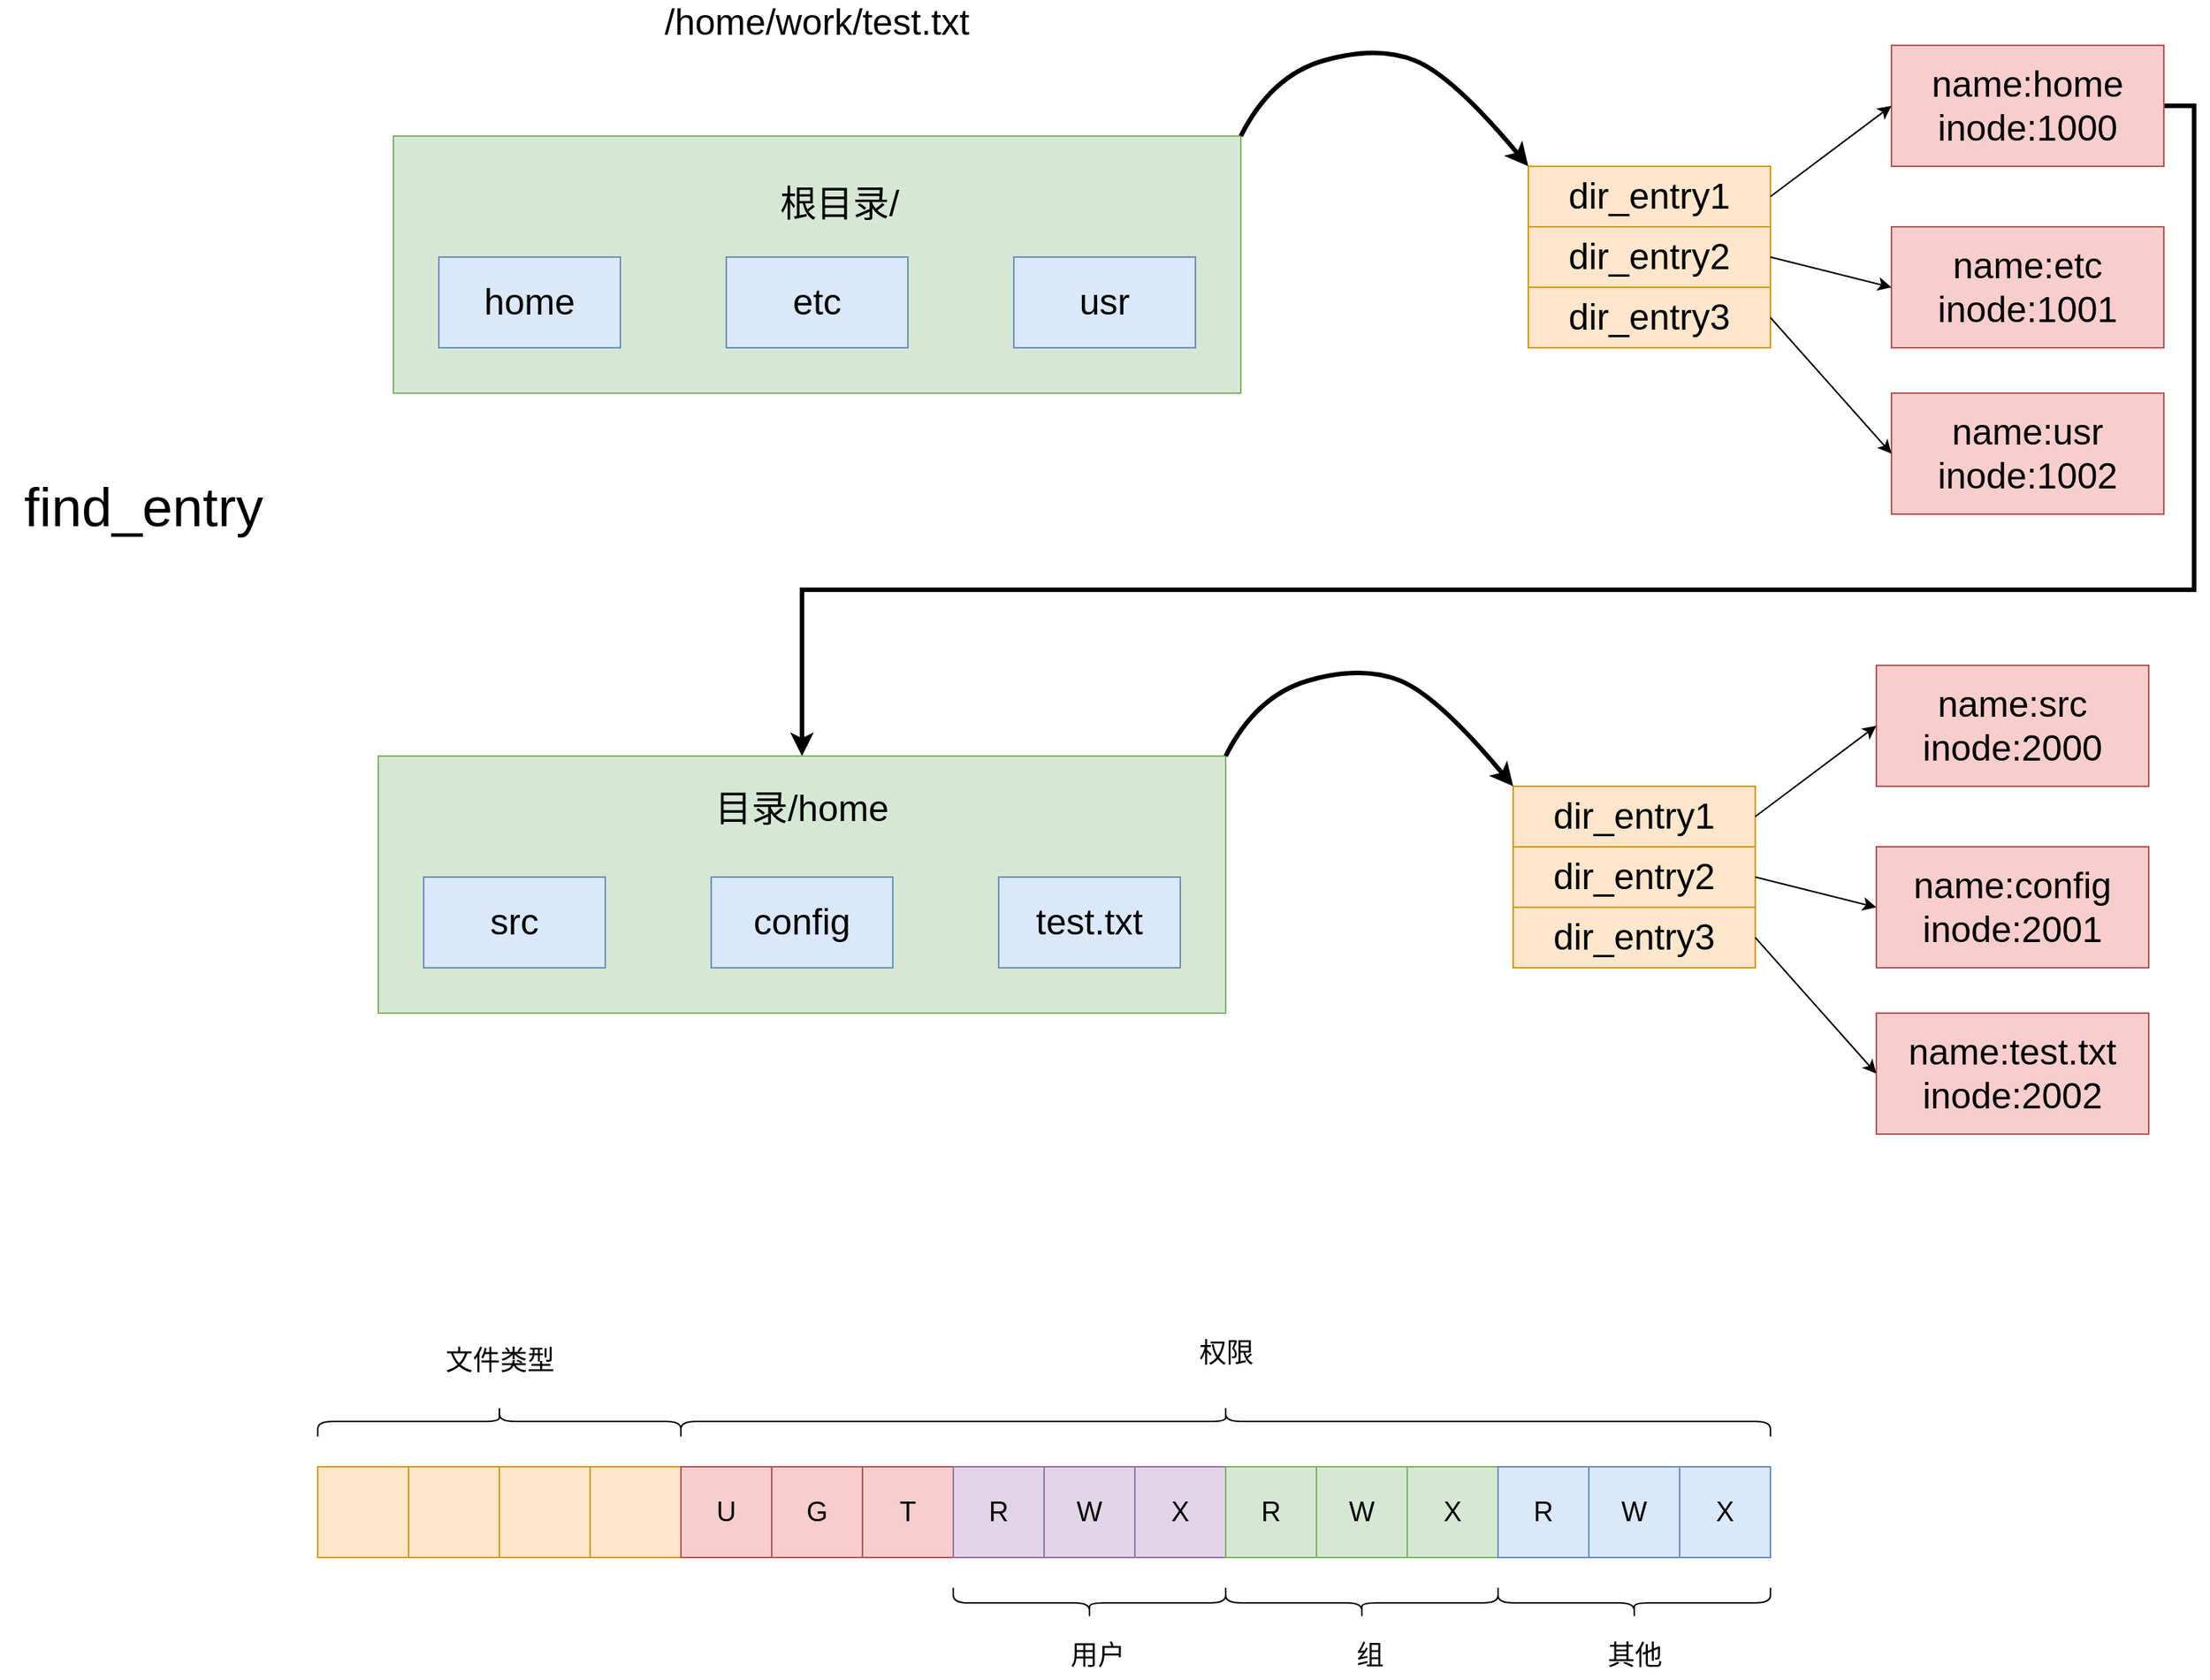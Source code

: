 <mxfile version="16.1.2" type="device"><diagram name="第 1 页" id="XlCl0uTIScxlpODe1PAd"><mxGraphModel dx="2254" dy="880" grid="1" gridSize="10" guides="1" tooltips="1" connect="1" arrows="1" fold="1" page="1" pageScale="1" pageWidth="827" pageHeight="1169" math="0" shadow="0"><root><mxCell id="0"/><mxCell id="1" parent="0"/><mxCell id="GJMGzAPdCmJePKRzArJJ-2" value="&lt;font style=&quot;font-size: 24px;&quot;&gt;/home/work/test.txt&lt;/font&gt;" style="text;strokeColor=none;align=center;fillColor=none;html=1;verticalAlign=middle;whiteSpace=wrap;rounded=0;" parent="1" vertex="1"><mxGeometry x="185" y="170" width="290" height="30" as="geometry"/></mxCell><mxCell id="GJMGzAPdCmJePKRzArJJ-4" value="" style="rounded=0;whiteSpace=wrap;html=1;fontSize=24;fillColor=#d5e8d4;strokeColor=#82b366;" parent="1" vertex="1"><mxGeometry x="50" y="260" width="560" height="170" as="geometry"/></mxCell><mxCell id="GJMGzAPdCmJePKRzArJJ-5" value="home" style="rounded=0;whiteSpace=wrap;html=1;fontSize=24;fillColor=#dae8fc;strokeColor=#6c8ebf;" parent="1" vertex="1"><mxGeometry x="80" y="340" width="120" height="60" as="geometry"/></mxCell><mxCell id="GJMGzAPdCmJePKRzArJJ-6" value="etc" style="rounded=0;whiteSpace=wrap;html=1;fontSize=24;fillColor=#dae8fc;strokeColor=#6c8ebf;" parent="1" vertex="1"><mxGeometry x="270" y="340" width="120" height="60" as="geometry"/></mxCell><mxCell id="GJMGzAPdCmJePKRzArJJ-7" value="usr" style="rounded=0;whiteSpace=wrap;html=1;fontSize=24;fillColor=#dae8fc;strokeColor=#6c8ebf;" parent="1" vertex="1"><mxGeometry x="460" y="340" width="120" height="60" as="geometry"/></mxCell><mxCell id="GJMGzAPdCmJePKRzArJJ-8" value="根目录/" style="text;strokeColor=none;align=center;fillColor=none;html=1;verticalAlign=middle;whiteSpace=wrap;rounded=0;fontSize=24;" parent="1" vertex="1"><mxGeometry x="300" y="290" width="90" height="30" as="geometry"/></mxCell><mxCell id="GJMGzAPdCmJePKRzArJJ-9" value="dir_entry1" style="rounded=0;whiteSpace=wrap;html=1;fontSize=24;fillColor=#ffe6cc;strokeColor=#d79b00;" parent="1" vertex="1"><mxGeometry x="800" y="280" width="160" height="40" as="geometry"/></mxCell><mxCell id="GJMGzAPdCmJePKRzArJJ-10" value="dir_entry2" style="rounded=0;whiteSpace=wrap;html=1;fontSize=24;fillColor=#ffe6cc;strokeColor=#d79b00;" parent="1" vertex="1"><mxGeometry x="800" y="320" width="160" height="40" as="geometry"/></mxCell><mxCell id="GJMGzAPdCmJePKRzArJJ-11" value="dir_entry3" style="rounded=0;whiteSpace=wrap;html=1;fontSize=24;fillColor=#ffe6cc;strokeColor=#d79b00;" parent="1" vertex="1"><mxGeometry x="800" y="360" width="160" height="40" as="geometry"/></mxCell><mxCell id="GJMGzAPdCmJePKRzArJJ-38" style="edgeStyle=orthogonalEdgeStyle;rounded=0;orthogonalLoop=1;jettySize=auto;html=1;exitX=1;exitY=0.5;exitDx=0;exitDy=0;entryX=0.5;entryY=0;entryDx=0;entryDy=0;strokeWidth=3;fontSize=24;" parent="1" source="GJMGzAPdCmJePKRzArJJ-13" target="GJMGzAPdCmJePKRzArJJ-22" edge="1"><mxGeometry relative="1" as="geometry"><Array as="points"><mxPoint x="1240" y="240"/><mxPoint x="1240" y="560"/><mxPoint x="320" y="560"/></Array></mxGeometry></mxCell><mxCell id="GJMGzAPdCmJePKRzArJJ-13" value="name:home&lt;br&gt;inode:1000" style="rounded=0;whiteSpace=wrap;html=1;fontSize=24;fillColor=#f8cecc;strokeColor=#b85450;" parent="1" vertex="1"><mxGeometry x="1040" y="200" width="180" height="80" as="geometry"/></mxCell><mxCell id="GJMGzAPdCmJePKRzArJJ-15" value="" style="endArrow=classic;html=1;rounded=0;fontSize=24;entryX=0;entryY=0.5;entryDx=0;entryDy=0;exitX=1;exitY=0.5;exitDx=0;exitDy=0;" parent="1" source="GJMGzAPdCmJePKRzArJJ-9" target="GJMGzAPdCmJePKRzArJJ-13" edge="1"><mxGeometry width="50" height="50" relative="1" as="geometry"><mxPoint x="970" y="280" as="sourcePoint"/><mxPoint x="1020" y="230" as="targetPoint"/></mxGeometry></mxCell><mxCell id="GJMGzAPdCmJePKRzArJJ-16" value="name:etc&lt;br&gt;inode:1001" style="rounded=0;whiteSpace=wrap;html=1;fontSize=24;fillColor=#f8cecc;strokeColor=#b85450;" parent="1" vertex="1"><mxGeometry x="1040" y="320" width="180" height="80" as="geometry"/></mxCell><mxCell id="GJMGzAPdCmJePKRzArJJ-17" value="" style="endArrow=classic;html=1;rounded=0;fontSize=24;exitX=1;exitY=0.5;exitDx=0;exitDy=0;entryX=0;entryY=0.5;entryDx=0;entryDy=0;" parent="1" source="GJMGzAPdCmJePKRzArJJ-10" target="GJMGzAPdCmJePKRzArJJ-16" edge="1"><mxGeometry width="50" height="50" relative="1" as="geometry"><mxPoint x="1010" y="520" as="sourcePoint"/><mxPoint x="1060" y="470" as="targetPoint"/></mxGeometry></mxCell><mxCell id="GJMGzAPdCmJePKRzArJJ-18" value="name:usr&lt;br&gt;inode:1002" style="rounded=0;whiteSpace=wrap;html=1;fontSize=24;fillColor=#f8cecc;strokeColor=#b85450;" parent="1" vertex="1"><mxGeometry x="1040" y="430" width="180" height="80" as="geometry"/></mxCell><mxCell id="GJMGzAPdCmJePKRzArJJ-19" value="" style="endArrow=classic;html=1;rounded=0;fontSize=24;entryX=0;entryY=0.5;entryDx=0;entryDy=0;exitX=1;exitY=0.5;exitDx=0;exitDy=0;" parent="1" source="GJMGzAPdCmJePKRzArJJ-11" target="GJMGzAPdCmJePKRzArJJ-18" edge="1"><mxGeometry width="50" height="50" relative="1" as="geometry"><mxPoint x="820" y="560" as="sourcePoint"/><mxPoint x="870" y="510" as="targetPoint"/></mxGeometry></mxCell><mxCell id="GJMGzAPdCmJePKRzArJJ-20" value="" style="curved=1;endArrow=classic;html=1;rounded=0;fontSize=24;entryX=0;entryY=0;entryDx=0;entryDy=0;exitX=1;exitY=0;exitDx=0;exitDy=0;strokeWidth=3;" parent="1" source="GJMGzAPdCmJePKRzArJJ-4" target="GJMGzAPdCmJePKRzArJJ-9" edge="1"><mxGeometry width="50" height="50" relative="1" as="geometry"><mxPoint x="660" y="300" as="sourcePoint"/><mxPoint x="710" y="250" as="targetPoint"/><Array as="points"><mxPoint x="630" y="220"/><mxPoint x="700" y="200"/><mxPoint x="750" y="220"/></Array></mxGeometry></mxCell><mxCell id="GJMGzAPdCmJePKRzArJJ-22" value="" style="rounded=0;whiteSpace=wrap;html=1;fontSize=24;fillColor=#d5e8d4;strokeColor=#82b366;" parent="1" vertex="1"><mxGeometry x="40" y="670" width="560" height="170" as="geometry"/></mxCell><mxCell id="GJMGzAPdCmJePKRzArJJ-23" value="src" style="rounded=0;whiteSpace=wrap;html=1;fontSize=24;fillColor=#dae8fc;strokeColor=#6c8ebf;" parent="1" vertex="1"><mxGeometry x="70" y="750" width="120" height="60" as="geometry"/></mxCell><mxCell id="GJMGzAPdCmJePKRzArJJ-24" value="config" style="rounded=0;whiteSpace=wrap;html=1;fontSize=24;fillColor=#dae8fc;strokeColor=#6c8ebf;" parent="1" vertex="1"><mxGeometry x="260" y="750" width="120" height="60" as="geometry"/></mxCell><mxCell id="GJMGzAPdCmJePKRzArJJ-25" value="test.txt" style="rounded=0;whiteSpace=wrap;html=1;fontSize=24;fillColor=#dae8fc;strokeColor=#6c8ebf;" parent="1" vertex="1"><mxGeometry x="450" y="750" width="120" height="60" as="geometry"/></mxCell><mxCell id="GJMGzAPdCmJePKRzArJJ-26" value="目录/home" style="text;strokeColor=none;align=center;fillColor=none;html=1;verticalAlign=middle;whiteSpace=wrap;rounded=0;fontSize=24;" parent="1" vertex="1"><mxGeometry x="260" y="690" width="120" height="30" as="geometry"/></mxCell><mxCell id="GJMGzAPdCmJePKRzArJJ-27" value="dir_entry1" style="rounded=0;whiteSpace=wrap;html=1;fontSize=24;fillColor=#ffe6cc;strokeColor=#d79b00;" parent="1" vertex="1"><mxGeometry x="790" y="690" width="160" height="40" as="geometry"/></mxCell><mxCell id="GJMGzAPdCmJePKRzArJJ-28" value="dir_entry2" style="rounded=0;whiteSpace=wrap;html=1;fontSize=24;fillColor=#ffe6cc;strokeColor=#d79b00;" parent="1" vertex="1"><mxGeometry x="790" y="730" width="160" height="40" as="geometry"/></mxCell><mxCell id="GJMGzAPdCmJePKRzArJJ-29" value="dir_entry3" style="rounded=0;whiteSpace=wrap;html=1;fontSize=24;fillColor=#ffe6cc;strokeColor=#d79b00;" parent="1" vertex="1"><mxGeometry x="790" y="770" width="160" height="40" as="geometry"/></mxCell><mxCell id="GJMGzAPdCmJePKRzArJJ-30" value="name:src&lt;br&gt;inode:2000" style="rounded=0;whiteSpace=wrap;html=1;fontSize=24;fillColor=#f8cecc;strokeColor=#b85450;" parent="1" vertex="1"><mxGeometry x="1030" y="610" width="180" height="80" as="geometry"/></mxCell><mxCell id="GJMGzAPdCmJePKRzArJJ-31" value="" style="endArrow=classic;html=1;rounded=0;fontSize=24;entryX=0;entryY=0.5;entryDx=0;entryDy=0;exitX=1;exitY=0.5;exitDx=0;exitDy=0;" parent="1" source="GJMGzAPdCmJePKRzArJJ-27" target="GJMGzAPdCmJePKRzArJJ-30" edge="1"><mxGeometry width="50" height="50" relative="1" as="geometry"><mxPoint x="960" y="690" as="sourcePoint"/><mxPoint x="1010" y="640" as="targetPoint"/></mxGeometry></mxCell><mxCell id="GJMGzAPdCmJePKRzArJJ-32" value="name:config&lt;br&gt;inode:2001" style="rounded=0;whiteSpace=wrap;html=1;fontSize=24;fillColor=#f8cecc;strokeColor=#b85450;" parent="1" vertex="1"><mxGeometry x="1030" y="730" width="180" height="80" as="geometry"/></mxCell><mxCell id="GJMGzAPdCmJePKRzArJJ-33" value="" style="endArrow=classic;html=1;rounded=0;fontSize=24;exitX=1;exitY=0.5;exitDx=0;exitDy=0;entryX=0;entryY=0.5;entryDx=0;entryDy=0;" parent="1" source="GJMGzAPdCmJePKRzArJJ-28" target="GJMGzAPdCmJePKRzArJJ-32" edge="1"><mxGeometry width="50" height="50" relative="1" as="geometry"><mxPoint x="1000" y="930" as="sourcePoint"/><mxPoint x="1050" y="880" as="targetPoint"/></mxGeometry></mxCell><mxCell id="GJMGzAPdCmJePKRzArJJ-34" value="name:test.txt&lt;br&gt;inode:2002" style="rounded=0;whiteSpace=wrap;html=1;fontSize=24;fillColor=#f8cecc;strokeColor=#b85450;" parent="1" vertex="1"><mxGeometry x="1030" y="840" width="180" height="80" as="geometry"/></mxCell><mxCell id="GJMGzAPdCmJePKRzArJJ-35" value="" style="endArrow=classic;html=1;rounded=0;fontSize=24;entryX=0;entryY=0.5;entryDx=0;entryDy=0;exitX=1;exitY=0.5;exitDx=0;exitDy=0;" parent="1" source="GJMGzAPdCmJePKRzArJJ-29" target="GJMGzAPdCmJePKRzArJJ-34" edge="1"><mxGeometry width="50" height="50" relative="1" as="geometry"><mxPoint x="810" y="970" as="sourcePoint"/><mxPoint x="860" y="920" as="targetPoint"/></mxGeometry></mxCell><mxCell id="GJMGzAPdCmJePKRzArJJ-36" value="" style="curved=1;endArrow=classic;html=1;rounded=0;fontSize=24;entryX=0;entryY=0;entryDx=0;entryDy=0;exitX=1;exitY=0;exitDx=0;exitDy=0;strokeWidth=3;" parent="1" source="GJMGzAPdCmJePKRzArJJ-22" target="GJMGzAPdCmJePKRzArJJ-27" edge="1"><mxGeometry width="50" height="50" relative="1" as="geometry"><mxPoint x="650" y="710" as="sourcePoint"/><mxPoint x="700" y="660" as="targetPoint"/><Array as="points"><mxPoint x="620" y="630"/><mxPoint x="690" y="610"/><mxPoint x="740" y="630"/></Array></mxGeometry></mxCell><mxCell id="GJMGzAPdCmJePKRzArJJ-40" value="&lt;font style=&quot;font-size: 36px;&quot;&gt;find_entry&lt;/font&gt;" style="text;strokeColor=none;align=center;fillColor=none;html=1;verticalAlign=middle;whiteSpace=wrap;rounded=0;fontSize=24;" parent="1" vertex="1"><mxGeometry x="-210" y="490" width="190" height="30" as="geometry"/></mxCell><mxCell id="aOkGFjcusuli-lTXljNj-17" value="" style="rounded=0;whiteSpace=wrap;html=1;fontSize=18;fillColor=#ffe6cc;strokeColor=#d79b00;" vertex="1" parent="1"><mxGeometry y="1140" width="60" height="60" as="geometry"/></mxCell><mxCell id="aOkGFjcusuli-lTXljNj-18" value="" style="rounded=0;whiteSpace=wrap;html=1;fontSize=18;fillColor=#ffe6cc;strokeColor=#d79b00;" vertex="1" parent="1"><mxGeometry x="60" y="1140" width="60" height="60" as="geometry"/></mxCell><mxCell id="aOkGFjcusuli-lTXljNj-19" value="" style="rounded=0;whiteSpace=wrap;html=1;fontSize=18;fillColor=#ffe6cc;strokeColor=#d79b00;" vertex="1" parent="1"><mxGeometry x="120" y="1140" width="60" height="60" as="geometry"/></mxCell><mxCell id="aOkGFjcusuli-lTXljNj-20" value="" style="rounded=0;whiteSpace=wrap;html=1;fontSize=18;fillColor=#ffe6cc;strokeColor=#d79b00;" vertex="1" parent="1"><mxGeometry x="180" y="1140" width="60" height="60" as="geometry"/></mxCell><mxCell id="aOkGFjcusuli-lTXljNj-21" value="U" style="rounded=0;whiteSpace=wrap;html=1;fontSize=18;fillColor=#f8cecc;strokeColor=#b85450;" vertex="1" parent="1"><mxGeometry x="240" y="1140" width="60" height="60" as="geometry"/></mxCell><mxCell id="aOkGFjcusuli-lTXljNj-22" value="G" style="rounded=0;whiteSpace=wrap;html=1;fontSize=18;fillColor=#f8cecc;strokeColor=#b85450;" vertex="1" parent="1"><mxGeometry x="300" y="1140" width="60" height="60" as="geometry"/></mxCell><mxCell id="aOkGFjcusuli-lTXljNj-23" value="T" style="rounded=0;whiteSpace=wrap;html=1;fontSize=18;fillColor=#f8cecc;strokeColor=#b85450;" vertex="1" parent="1"><mxGeometry x="360" y="1140" width="60" height="60" as="geometry"/></mxCell><mxCell id="aOkGFjcusuli-lTXljNj-24" value="R" style="rounded=0;whiteSpace=wrap;html=1;fontSize=18;fillColor=#e1d5e7;strokeColor=#9673a6;" vertex="1" parent="1"><mxGeometry x="420" y="1140" width="60" height="60" as="geometry"/></mxCell><mxCell id="aOkGFjcusuli-lTXljNj-25" value="W" style="rounded=0;whiteSpace=wrap;html=1;fontSize=18;fillColor=#e1d5e7;strokeColor=#9673a6;" vertex="1" parent="1"><mxGeometry x="480" y="1140" width="60" height="60" as="geometry"/></mxCell><mxCell id="aOkGFjcusuli-lTXljNj-26" value="X" style="rounded=0;whiteSpace=wrap;html=1;fontSize=18;fillColor=#e1d5e7;strokeColor=#9673a6;" vertex="1" parent="1"><mxGeometry x="540" y="1140" width="60" height="60" as="geometry"/></mxCell><mxCell id="aOkGFjcusuli-lTXljNj-27" value="R" style="rounded=0;whiteSpace=wrap;html=1;fontSize=18;fillColor=#d5e8d4;strokeColor=#82b366;" vertex="1" parent="1"><mxGeometry x="600" y="1140" width="60" height="60" as="geometry"/></mxCell><mxCell id="aOkGFjcusuli-lTXljNj-28" value="W" style="rounded=0;whiteSpace=wrap;html=1;fontSize=18;fillColor=#d5e8d4;strokeColor=#82b366;" vertex="1" parent="1"><mxGeometry x="660" y="1140" width="60" height="60" as="geometry"/></mxCell><mxCell id="aOkGFjcusuli-lTXljNj-29" value="X" style="rounded=0;whiteSpace=wrap;html=1;fontSize=18;fillColor=#d5e8d4;strokeColor=#82b366;" vertex="1" parent="1"><mxGeometry x="720" y="1140" width="60" height="60" as="geometry"/></mxCell><mxCell id="aOkGFjcusuli-lTXljNj-30" value="R" style="rounded=0;whiteSpace=wrap;html=1;fontSize=18;fillColor=#dae8fc;strokeColor=#6c8ebf;" vertex="1" parent="1"><mxGeometry x="780" y="1140" width="60" height="60" as="geometry"/></mxCell><mxCell id="aOkGFjcusuli-lTXljNj-31" value="W" style="rounded=0;whiteSpace=wrap;html=1;fontSize=18;fillColor=#dae8fc;strokeColor=#6c8ebf;" vertex="1" parent="1"><mxGeometry x="840" y="1140" width="60" height="60" as="geometry"/></mxCell><mxCell id="aOkGFjcusuli-lTXljNj-32" value="X" style="rounded=0;whiteSpace=wrap;html=1;fontSize=18;fillColor=#dae8fc;strokeColor=#6c8ebf;" vertex="1" parent="1"><mxGeometry x="900" y="1140" width="60" height="60" as="geometry"/></mxCell><mxCell id="aOkGFjcusuli-lTXljNj-33" value="" style="shape=curlyBracket;whiteSpace=wrap;html=1;rounded=1;fontSize=18;rotation=90;" vertex="1" parent="1"><mxGeometry x="110" y="990" width="20" height="240" as="geometry"/></mxCell><mxCell id="aOkGFjcusuli-lTXljNj-34" value="文件类型" style="text;html=1;resizable=0;autosize=1;align=center;verticalAlign=middle;points=[];fillColor=none;strokeColor=none;rounded=0;fontSize=18;" vertex="1" parent="1"><mxGeometry x="75" y="1055" width="90" height="30" as="geometry"/></mxCell><mxCell id="aOkGFjcusuli-lTXljNj-35" value="" style="shape=curlyBracket;whiteSpace=wrap;html=1;rounded=1;fontSize=18;rotation=90;" vertex="1" parent="1"><mxGeometry x="590" y="750" width="20" height="720" as="geometry"/></mxCell><mxCell id="aOkGFjcusuli-lTXljNj-36" value="权限" style="text;html=1;resizable=0;autosize=1;align=center;verticalAlign=middle;points=[];fillColor=none;strokeColor=none;rounded=0;fontSize=18;" vertex="1" parent="1"><mxGeometry x="575" y="1050" width="50" height="30" as="geometry"/></mxCell><mxCell id="aOkGFjcusuli-lTXljNj-37" value="" style="shape=curlyBracket;whiteSpace=wrap;html=1;rounded=1;fontSize=18;rotation=-90;" vertex="1" parent="1"><mxGeometry x="500" y="1140" width="20" height="180" as="geometry"/></mxCell><mxCell id="aOkGFjcusuli-lTXljNj-38" value="" style="shape=curlyBracket;whiteSpace=wrap;html=1;rounded=1;fontSize=18;rotation=-90;" vertex="1" parent="1"><mxGeometry x="680" y="1140" width="20" height="180" as="geometry"/></mxCell><mxCell id="aOkGFjcusuli-lTXljNj-39" value="" style="shape=curlyBracket;whiteSpace=wrap;html=1;rounded=1;fontSize=18;rotation=-90;" vertex="1" parent="1"><mxGeometry x="860" y="1140" width="20" height="180" as="geometry"/></mxCell><mxCell id="aOkGFjcusuli-lTXljNj-40" value="用户" style="text;html=1;resizable=0;autosize=1;align=center;verticalAlign=middle;points=[];fillColor=none;strokeColor=none;rounded=0;fontSize=18;" vertex="1" parent="1"><mxGeometry x="490" y="1250" width="50" height="30" as="geometry"/></mxCell><mxCell id="aOkGFjcusuli-lTXljNj-41" value="组" style="text;html=1;resizable=0;autosize=1;align=center;verticalAlign=middle;points=[];fillColor=none;strokeColor=none;rounded=0;fontSize=18;" vertex="1" parent="1"><mxGeometry x="680" y="1250" width="30" height="30" as="geometry"/></mxCell><mxCell id="aOkGFjcusuli-lTXljNj-42" value="其他" style="text;html=1;resizable=0;autosize=1;align=center;verticalAlign=middle;points=[];fillColor=none;strokeColor=none;rounded=0;fontSize=18;" vertex="1" parent="1"><mxGeometry x="845" y="1250" width="50" height="30" as="geometry"/></mxCell></root></mxGraphModel></diagram></mxfile>